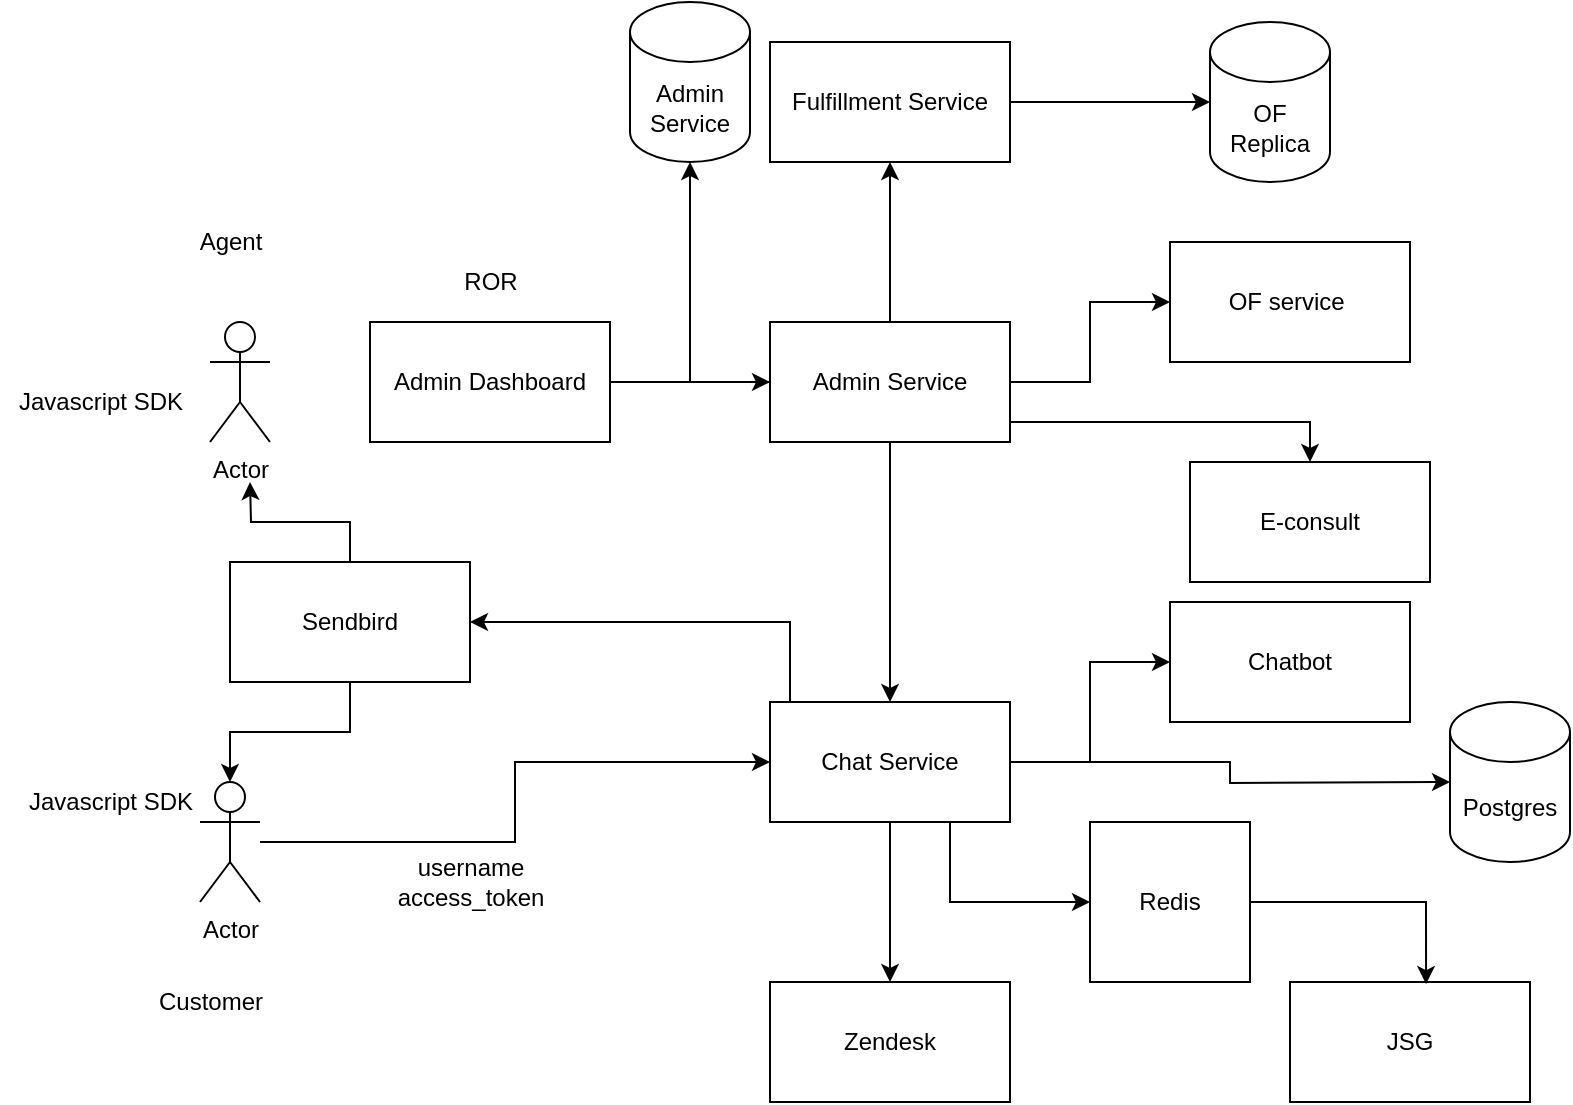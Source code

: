 <mxfile version="16.5.6" type="github">
  <diagram id="YnUGl2D3-CGaJ8Iy-Q9j" name="Page-1">
    <mxGraphModel dx="946" dy="598" grid="1" gridSize="10" guides="1" tooltips="1" connect="1" arrows="1" fold="1" page="1" pageScale="1" pageWidth="827" pageHeight="1169" math="0" shadow="0">
      <root>
        <mxCell id="0" />
        <mxCell id="1" parent="0" />
        <mxCell id="x8cK-u_tZf674WBEwClD-8" value="" style="edgeStyle=orthogonalEdgeStyle;rounded=0;orthogonalLoop=1;jettySize=auto;html=1;" edge="1" parent="1" source="x8cK-u_tZf674WBEwClD-1" target="x8cK-u_tZf674WBEwClD-7">
          <mxGeometry relative="1" as="geometry" />
        </mxCell>
        <mxCell id="x8cK-u_tZf674WBEwClD-1" value="Admin Dashboard" style="rounded=0;whiteSpace=wrap;html=1;" vertex="1" parent="1">
          <mxGeometry x="210" y="170" width="120" height="60" as="geometry" />
        </mxCell>
        <mxCell id="x8cK-u_tZf674WBEwClD-2" value="ROR" style="text;html=1;align=center;verticalAlign=middle;resizable=0;points=[];autosize=1;strokeColor=none;fillColor=none;" vertex="1" parent="1">
          <mxGeometry x="250" y="140" width="40" height="20" as="geometry" />
        </mxCell>
        <mxCell id="x8cK-u_tZf674WBEwClD-3" value="Actor" style="shape=umlActor;verticalLabelPosition=bottom;verticalAlign=top;html=1;outlineConnect=0;" vertex="1" parent="1">
          <mxGeometry x="130" y="170" width="30" height="60" as="geometry" />
        </mxCell>
        <mxCell id="x8cK-u_tZf674WBEwClD-6" value="Agent" style="text;html=1;align=center;verticalAlign=middle;resizable=0;points=[];autosize=1;strokeColor=none;fillColor=none;" vertex="1" parent="1">
          <mxGeometry x="115" y="120" width="50" height="20" as="geometry" />
        </mxCell>
        <mxCell id="x8cK-u_tZf674WBEwClD-10" value="" style="edgeStyle=orthogonalEdgeStyle;rounded=0;orthogonalLoop=1;jettySize=auto;html=1;" edge="1" parent="1" source="x8cK-u_tZf674WBEwClD-7" target="x8cK-u_tZf674WBEwClD-9">
          <mxGeometry relative="1" as="geometry" />
        </mxCell>
        <mxCell id="x8cK-u_tZf674WBEwClD-11" style="edgeStyle=orthogonalEdgeStyle;rounded=0;orthogonalLoop=1;jettySize=auto;html=1;" edge="1" parent="1" source="x8cK-u_tZf674WBEwClD-7" target="x8cK-u_tZf674WBEwClD-12">
          <mxGeometry relative="1" as="geometry">
            <mxPoint x="580" y="300" as="targetPoint" />
            <Array as="points">
              <mxPoint x="680" y="220" />
            </Array>
          </mxGeometry>
        </mxCell>
        <mxCell id="x8cK-u_tZf674WBEwClD-14" value="" style="edgeStyle=orthogonalEdgeStyle;rounded=0;orthogonalLoop=1;jettySize=auto;html=1;" edge="1" parent="1" source="x8cK-u_tZf674WBEwClD-7" target="x8cK-u_tZf674WBEwClD-13">
          <mxGeometry relative="1" as="geometry" />
        </mxCell>
        <mxCell id="x8cK-u_tZf674WBEwClD-18" value="" style="edgeStyle=orthogonalEdgeStyle;rounded=0;orthogonalLoop=1;jettySize=auto;html=1;" edge="1" parent="1" source="x8cK-u_tZf674WBEwClD-7" target="x8cK-u_tZf674WBEwClD-17">
          <mxGeometry relative="1" as="geometry" />
        </mxCell>
        <mxCell id="x8cK-u_tZf674WBEwClD-20" style="edgeStyle=orthogonalEdgeStyle;rounded=0;orthogonalLoop=1;jettySize=auto;html=1;entryX=0.5;entryY=1;entryDx=0;entryDy=0;entryPerimeter=0;" edge="1" parent="1" source="x8cK-u_tZf674WBEwClD-7" target="x8cK-u_tZf674WBEwClD-19">
          <mxGeometry relative="1" as="geometry">
            <Array as="points">
              <mxPoint x="370" y="200" />
            </Array>
          </mxGeometry>
        </mxCell>
        <mxCell id="x8cK-u_tZf674WBEwClD-7" value="Admin Service" style="rounded=0;whiteSpace=wrap;html=1;" vertex="1" parent="1">
          <mxGeometry x="410" y="170" width="120" height="60" as="geometry" />
        </mxCell>
        <mxCell id="x8cK-u_tZf674WBEwClD-9" value="OF service&amp;nbsp;" style="rounded=0;whiteSpace=wrap;html=1;" vertex="1" parent="1">
          <mxGeometry x="610" y="130" width="120" height="60" as="geometry" />
        </mxCell>
        <mxCell id="x8cK-u_tZf674WBEwClD-12" value="E-consult" style="rounded=0;whiteSpace=wrap;html=1;" vertex="1" parent="1">
          <mxGeometry x="620" y="240" width="120" height="60" as="geometry" />
        </mxCell>
        <mxCell id="x8cK-u_tZf674WBEwClD-16" value="" style="edgeStyle=orthogonalEdgeStyle;rounded=0;orthogonalLoop=1;jettySize=auto;html=1;" edge="1" parent="1" source="x8cK-u_tZf674WBEwClD-13" target="x8cK-u_tZf674WBEwClD-15">
          <mxGeometry relative="1" as="geometry" />
        </mxCell>
        <mxCell id="x8cK-u_tZf674WBEwClD-13" value="Fulfillment Service" style="rounded=0;whiteSpace=wrap;html=1;" vertex="1" parent="1">
          <mxGeometry x="410" y="30" width="120" height="60" as="geometry" />
        </mxCell>
        <mxCell id="x8cK-u_tZf674WBEwClD-15" value="OF Replica" style="shape=cylinder3;whiteSpace=wrap;html=1;boundedLbl=1;backgroundOutline=1;size=15;" vertex="1" parent="1">
          <mxGeometry x="630" y="20" width="60" height="80" as="geometry" />
        </mxCell>
        <mxCell id="x8cK-u_tZf674WBEwClD-22" value="" style="edgeStyle=orthogonalEdgeStyle;rounded=0;orthogonalLoop=1;jettySize=auto;html=1;" edge="1" parent="1" source="x8cK-u_tZf674WBEwClD-17" target="x8cK-u_tZf674WBEwClD-21">
          <mxGeometry relative="1" as="geometry" />
        </mxCell>
        <mxCell id="x8cK-u_tZf674WBEwClD-26" value="" style="edgeStyle=orthogonalEdgeStyle;rounded=0;orthogonalLoop=1;jettySize=auto;html=1;" edge="1" parent="1" source="x8cK-u_tZf674WBEwClD-17" target="x8cK-u_tZf674WBEwClD-25">
          <mxGeometry relative="1" as="geometry" />
        </mxCell>
        <mxCell id="x8cK-u_tZf674WBEwClD-31" style="edgeStyle=orthogonalEdgeStyle;rounded=0;orthogonalLoop=1;jettySize=auto;html=1;entryX=1;entryY=0.5;entryDx=0;entryDy=0;" edge="1" parent="1" source="x8cK-u_tZf674WBEwClD-17" target="x8cK-u_tZf674WBEwClD-27">
          <mxGeometry relative="1" as="geometry">
            <Array as="points">
              <mxPoint x="420" y="320" />
            </Array>
          </mxGeometry>
        </mxCell>
        <mxCell id="x8cK-u_tZf674WBEwClD-39" style="edgeStyle=orthogonalEdgeStyle;rounded=0;orthogonalLoop=1;jettySize=auto;html=1;exitX=0.75;exitY=1;exitDx=0;exitDy=0;entryX=0;entryY=0.5;entryDx=0;entryDy=0;" edge="1" parent="1" source="x8cK-u_tZf674WBEwClD-17" target="x8cK-u_tZf674WBEwClD-37">
          <mxGeometry relative="1" as="geometry" />
        </mxCell>
        <mxCell id="x8cK-u_tZf674WBEwClD-40" style="edgeStyle=orthogonalEdgeStyle;rounded=0;orthogonalLoop=1;jettySize=auto;html=1;" edge="1" parent="1" source="x8cK-u_tZf674WBEwClD-17">
          <mxGeometry relative="1" as="geometry">
            <mxPoint x="750" y="400" as="targetPoint" />
          </mxGeometry>
        </mxCell>
        <mxCell id="x8cK-u_tZf674WBEwClD-17" value="Chat Service" style="rounded=0;whiteSpace=wrap;html=1;" vertex="1" parent="1">
          <mxGeometry x="410" y="360" width="120" height="60" as="geometry" />
        </mxCell>
        <mxCell id="x8cK-u_tZf674WBEwClD-19" value="Admin Service" style="shape=cylinder3;whiteSpace=wrap;html=1;boundedLbl=1;backgroundOutline=1;size=15;" vertex="1" parent="1">
          <mxGeometry x="340" y="10" width="60" height="80" as="geometry" />
        </mxCell>
        <mxCell id="x8cK-u_tZf674WBEwClD-21" value="Chatbot" style="rounded=0;whiteSpace=wrap;html=1;" vertex="1" parent="1">
          <mxGeometry x="610" y="310" width="120" height="60" as="geometry" />
        </mxCell>
        <mxCell id="x8cK-u_tZf674WBEwClD-24" style="edgeStyle=orthogonalEdgeStyle;rounded=0;orthogonalLoop=1;jettySize=auto;html=1;" edge="1" parent="1" source="x8cK-u_tZf674WBEwClD-23" target="x8cK-u_tZf674WBEwClD-17">
          <mxGeometry relative="1" as="geometry" />
        </mxCell>
        <mxCell id="x8cK-u_tZf674WBEwClD-23" value="Actor" style="shape=umlActor;verticalLabelPosition=bottom;verticalAlign=top;html=1;outlineConnect=0;" vertex="1" parent="1">
          <mxGeometry x="125" y="400" width="30" height="60" as="geometry" />
        </mxCell>
        <mxCell id="x8cK-u_tZf674WBEwClD-25" value="Zendesk" style="rounded=0;whiteSpace=wrap;html=1;" vertex="1" parent="1">
          <mxGeometry x="410" y="500" width="120" height="60" as="geometry" />
        </mxCell>
        <mxCell id="x8cK-u_tZf674WBEwClD-29" style="edgeStyle=orthogonalEdgeStyle;rounded=0;orthogonalLoop=1;jettySize=auto;html=1;" edge="1" parent="1" source="x8cK-u_tZf674WBEwClD-27">
          <mxGeometry relative="1" as="geometry">
            <mxPoint x="150" y="250" as="targetPoint" />
          </mxGeometry>
        </mxCell>
        <mxCell id="x8cK-u_tZf674WBEwClD-30" style="edgeStyle=orthogonalEdgeStyle;rounded=0;orthogonalLoop=1;jettySize=auto;html=1;entryX=0.5;entryY=0;entryDx=0;entryDy=0;entryPerimeter=0;" edge="1" parent="1" source="x8cK-u_tZf674WBEwClD-27" target="x8cK-u_tZf674WBEwClD-23">
          <mxGeometry relative="1" as="geometry" />
        </mxCell>
        <mxCell id="x8cK-u_tZf674WBEwClD-27" value="Sendbird" style="rounded=0;whiteSpace=wrap;html=1;" vertex="1" parent="1">
          <mxGeometry x="140" y="290" width="120" height="60" as="geometry" />
        </mxCell>
        <mxCell id="x8cK-u_tZf674WBEwClD-28" value="Customer" style="text;html=1;align=center;verticalAlign=middle;resizable=0;points=[];autosize=1;strokeColor=none;fillColor=none;" vertex="1" parent="1">
          <mxGeometry x="95" y="500" width="70" height="20" as="geometry" />
        </mxCell>
        <mxCell id="x8cK-u_tZf674WBEwClD-32" value="username&lt;br&gt;access_token" style="text;html=1;align=center;verticalAlign=middle;resizable=0;points=[];autosize=1;strokeColor=none;fillColor=none;" vertex="1" parent="1">
          <mxGeometry x="215" y="435" width="90" height="30" as="geometry" />
        </mxCell>
        <mxCell id="x8cK-u_tZf674WBEwClD-33" value="Javascript SDK" style="text;html=1;align=center;verticalAlign=middle;resizable=0;points=[];autosize=1;strokeColor=none;fillColor=none;" vertex="1" parent="1">
          <mxGeometry x="30" y="400" width="100" height="20" as="geometry" />
        </mxCell>
        <mxCell id="x8cK-u_tZf674WBEwClD-34" value="Javascript SDK" style="text;html=1;align=center;verticalAlign=middle;resizable=0;points=[];autosize=1;strokeColor=none;fillColor=none;" vertex="1" parent="1">
          <mxGeometry x="25" y="200" width="100" height="20" as="geometry" />
        </mxCell>
        <mxCell id="x8cK-u_tZf674WBEwClD-36" value="JSG" style="rounded=0;whiteSpace=wrap;html=1;" vertex="1" parent="1">
          <mxGeometry x="670" y="500" width="120" height="60" as="geometry" />
        </mxCell>
        <mxCell id="x8cK-u_tZf674WBEwClD-38" style="edgeStyle=orthogonalEdgeStyle;rounded=0;orthogonalLoop=1;jettySize=auto;html=1;entryX=0.567;entryY=0.017;entryDx=0;entryDy=0;entryPerimeter=0;" edge="1" parent="1" source="x8cK-u_tZf674WBEwClD-37" target="x8cK-u_tZf674WBEwClD-36">
          <mxGeometry relative="1" as="geometry" />
        </mxCell>
        <mxCell id="x8cK-u_tZf674WBEwClD-37" value="Redis" style="whiteSpace=wrap;html=1;aspect=fixed;" vertex="1" parent="1">
          <mxGeometry x="570" y="420" width="80" height="80" as="geometry" />
        </mxCell>
        <mxCell id="x8cK-u_tZf674WBEwClD-41" value="Postgres" style="shape=cylinder3;whiteSpace=wrap;html=1;boundedLbl=1;backgroundOutline=1;size=15;" vertex="1" parent="1">
          <mxGeometry x="750" y="360" width="60" height="80" as="geometry" />
        </mxCell>
      </root>
    </mxGraphModel>
  </diagram>
</mxfile>

